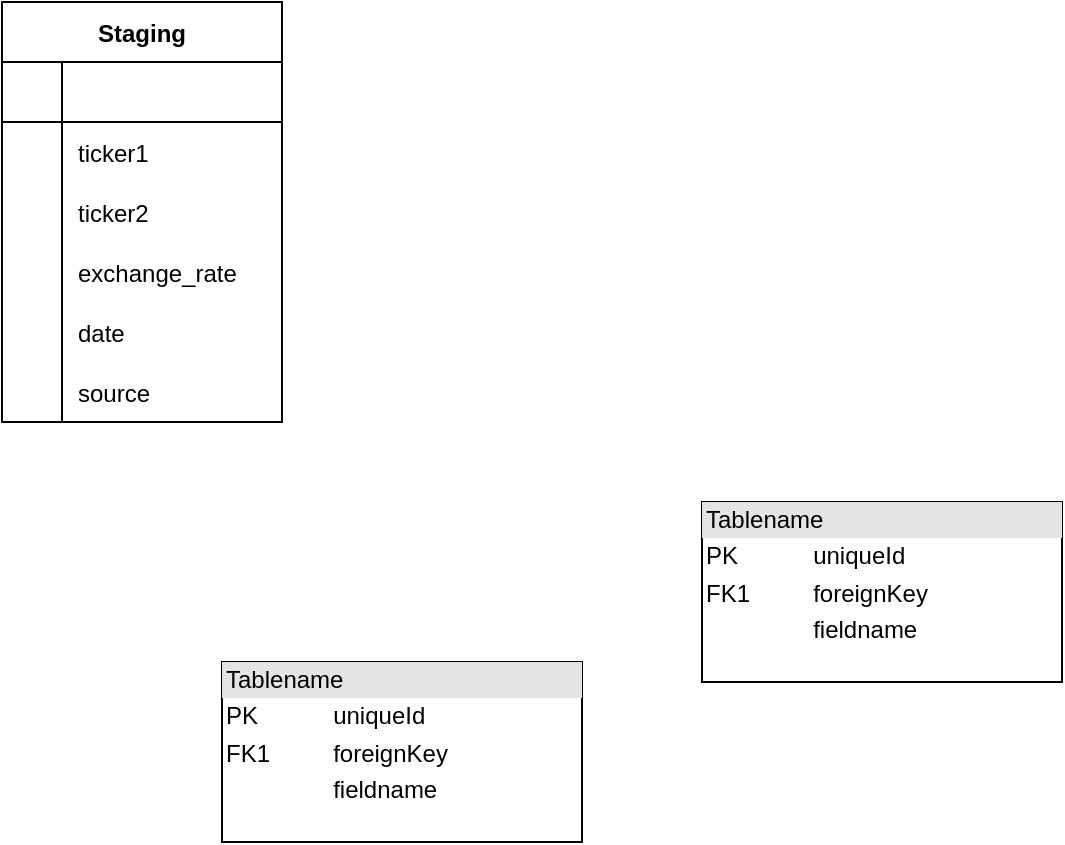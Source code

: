<mxfile version="14.8.2" type="github">
  <diagram id="nCkO1fu6vcOP9XlbA8yM" name="Page-1">
    <mxGraphModel dx="813" dy="574" grid="1" gridSize="10" guides="1" tooltips="1" connect="1" arrows="1" fold="1" page="1" pageScale="1" pageWidth="827" pageHeight="1169" math="0" shadow="0">
      <root>
        <mxCell id="0" />
        <mxCell id="1" parent="0" />
        <mxCell id="VOwpyaz6d82gtBryk_TF-12" value="&lt;div style=&quot;box-sizing:border-box;width:100%;background:#e4e4e4;padding:2px;&quot;&gt;Tablename&lt;/div&gt;&lt;table style=&quot;width:100%;font-size:1em;&quot; cellpadding=&quot;2&quot; cellspacing=&quot;0&quot;&gt;&lt;tr&gt;&lt;td&gt;PK&lt;/td&gt;&lt;td&gt;uniqueId&lt;/td&gt;&lt;/tr&gt;&lt;tr&gt;&lt;td&gt;FK1&lt;/td&gt;&lt;td&gt;foreignKey&lt;/td&gt;&lt;/tr&gt;&lt;tr&gt;&lt;td&gt;&lt;/td&gt;&lt;td&gt;fieldname&lt;/td&gt;&lt;/tr&gt;&lt;/table&gt;" style="verticalAlign=top;align=left;overflow=fill;html=1;" parent="1" vertex="1">
          <mxGeometry x="430" y="460" width="180" height="90" as="geometry" />
        </mxCell>
        <mxCell id="VOwpyaz6d82gtBryk_TF-15" value="&lt;div style=&quot;box-sizing:border-box;width:100%;background:#e4e4e4;padding:2px;&quot;&gt;Tablename&lt;/div&gt;&lt;table style=&quot;width:100%;font-size:1em;&quot; cellpadding=&quot;2&quot; cellspacing=&quot;0&quot;&gt;&lt;tr&gt;&lt;td&gt;PK&lt;/td&gt;&lt;td&gt;uniqueId&lt;/td&gt;&lt;/tr&gt;&lt;tr&gt;&lt;td&gt;FK1&lt;/td&gt;&lt;td&gt;foreignKey&lt;/td&gt;&lt;/tr&gt;&lt;tr&gt;&lt;td&gt;&lt;/td&gt;&lt;td&gt;fieldname&lt;/td&gt;&lt;/tr&gt;&lt;/table&gt;" style="verticalAlign=top;align=left;overflow=fill;html=1;" parent="1" vertex="1">
          <mxGeometry x="190" y="540" width="180" height="90" as="geometry" />
        </mxCell>
        <mxCell id="BZU4fYNqjMENKs2myZzt-1" value="Staging" style="shape=table;startSize=30;container=1;collapsible=1;childLayout=tableLayout;fixedRows=1;rowLines=0;fontStyle=1;align=center;resizeLast=1;" vertex="1" parent="1">
          <mxGeometry x="80" y="210" width="140" height="210" as="geometry" />
        </mxCell>
        <mxCell id="BZU4fYNqjMENKs2myZzt-2" value="" style="shape=partialRectangle;collapsible=0;dropTarget=0;pointerEvents=0;fillColor=none;top=0;left=0;bottom=1;right=0;points=[[0,0.5],[1,0.5]];portConstraint=eastwest;" vertex="1" parent="BZU4fYNqjMENKs2myZzt-1">
          <mxGeometry y="30" width="140" height="30" as="geometry" />
        </mxCell>
        <mxCell id="BZU4fYNqjMENKs2myZzt-3" value="" style="shape=partialRectangle;connectable=0;fillColor=none;top=0;left=0;bottom=0;right=0;fontStyle=1;overflow=hidden;" vertex="1" parent="BZU4fYNqjMENKs2myZzt-2">
          <mxGeometry width="30" height="30" as="geometry" />
        </mxCell>
        <mxCell id="BZU4fYNqjMENKs2myZzt-4" value="" style="shape=partialRectangle;connectable=0;fillColor=none;top=0;left=0;bottom=0;right=0;align=left;spacingLeft=6;fontStyle=5;overflow=hidden;" vertex="1" parent="BZU4fYNqjMENKs2myZzt-2">
          <mxGeometry x="30" width="110" height="30" as="geometry" />
        </mxCell>
        <mxCell id="BZU4fYNqjMENKs2myZzt-5" value="" style="shape=partialRectangle;collapsible=0;dropTarget=0;pointerEvents=0;fillColor=none;top=0;left=0;bottom=0;right=0;points=[[0,0.5],[1,0.5]];portConstraint=eastwest;" vertex="1" parent="BZU4fYNqjMENKs2myZzt-1">
          <mxGeometry y="60" width="140" height="30" as="geometry" />
        </mxCell>
        <mxCell id="BZU4fYNqjMENKs2myZzt-6" value="" style="shape=partialRectangle;connectable=0;fillColor=none;top=0;left=0;bottom=0;right=0;editable=1;overflow=hidden;" vertex="1" parent="BZU4fYNqjMENKs2myZzt-5">
          <mxGeometry width="30" height="30" as="geometry" />
        </mxCell>
        <mxCell id="BZU4fYNqjMENKs2myZzt-7" value="ticker1" style="shape=partialRectangle;connectable=0;fillColor=none;top=0;left=0;bottom=0;right=0;align=left;spacingLeft=6;overflow=hidden;" vertex="1" parent="BZU4fYNqjMENKs2myZzt-5">
          <mxGeometry x="30" width="110" height="30" as="geometry" />
        </mxCell>
        <mxCell id="BZU4fYNqjMENKs2myZzt-8" value="" style="shape=partialRectangle;collapsible=0;dropTarget=0;pointerEvents=0;fillColor=none;top=0;left=0;bottom=0;right=0;points=[[0,0.5],[1,0.5]];portConstraint=eastwest;" vertex="1" parent="BZU4fYNqjMENKs2myZzt-1">
          <mxGeometry y="90" width="140" height="30" as="geometry" />
        </mxCell>
        <mxCell id="BZU4fYNqjMENKs2myZzt-9" value="" style="shape=partialRectangle;connectable=0;fillColor=none;top=0;left=0;bottom=0;right=0;editable=1;overflow=hidden;" vertex="1" parent="BZU4fYNqjMENKs2myZzt-8">
          <mxGeometry width="30" height="30" as="geometry" />
        </mxCell>
        <mxCell id="BZU4fYNqjMENKs2myZzt-10" value="ticker2" style="shape=partialRectangle;connectable=0;fillColor=none;top=0;left=0;bottom=0;right=0;align=left;spacingLeft=6;overflow=hidden;" vertex="1" parent="BZU4fYNqjMENKs2myZzt-8">
          <mxGeometry x="30" width="110" height="30" as="geometry" />
        </mxCell>
        <mxCell id="BZU4fYNqjMENKs2myZzt-11" value="" style="shape=partialRectangle;collapsible=0;dropTarget=0;pointerEvents=0;fillColor=none;top=0;left=0;bottom=0;right=0;points=[[0,0.5],[1,0.5]];portConstraint=eastwest;" vertex="1" parent="BZU4fYNqjMENKs2myZzt-1">
          <mxGeometry y="120" width="140" height="30" as="geometry" />
        </mxCell>
        <mxCell id="BZU4fYNqjMENKs2myZzt-12" value="" style="shape=partialRectangle;connectable=0;fillColor=none;top=0;left=0;bottom=0;right=0;editable=1;overflow=hidden;" vertex="1" parent="BZU4fYNqjMENKs2myZzt-11">
          <mxGeometry width="30" height="30" as="geometry" />
        </mxCell>
        <mxCell id="BZU4fYNqjMENKs2myZzt-13" value="exchange_rate" style="shape=partialRectangle;connectable=0;fillColor=none;top=0;left=0;bottom=0;right=0;align=left;spacingLeft=6;overflow=hidden;" vertex="1" parent="BZU4fYNqjMENKs2myZzt-11">
          <mxGeometry x="30" width="110" height="30" as="geometry" />
        </mxCell>
        <mxCell id="BZU4fYNqjMENKs2myZzt-23" style="shape=partialRectangle;collapsible=0;dropTarget=0;pointerEvents=0;fillColor=none;top=0;left=0;bottom=0;right=0;points=[[0,0.5],[1,0.5]];portConstraint=eastwest;" vertex="1" parent="BZU4fYNqjMENKs2myZzt-1">
          <mxGeometry y="150" width="140" height="30" as="geometry" />
        </mxCell>
        <mxCell id="BZU4fYNqjMENKs2myZzt-24" style="shape=partialRectangle;connectable=0;fillColor=none;top=0;left=0;bottom=0;right=0;editable=1;overflow=hidden;" vertex="1" parent="BZU4fYNqjMENKs2myZzt-23">
          <mxGeometry width="30" height="30" as="geometry" />
        </mxCell>
        <mxCell id="BZU4fYNqjMENKs2myZzt-25" value="date" style="shape=partialRectangle;connectable=0;fillColor=none;top=0;left=0;bottom=0;right=0;align=left;spacingLeft=6;overflow=hidden;" vertex="1" parent="BZU4fYNqjMENKs2myZzt-23">
          <mxGeometry x="30" width="110" height="30" as="geometry" />
        </mxCell>
        <mxCell id="BZU4fYNqjMENKs2myZzt-26" style="shape=partialRectangle;collapsible=0;dropTarget=0;pointerEvents=0;fillColor=none;top=0;left=0;bottom=0;right=0;points=[[0,0.5],[1,0.5]];portConstraint=eastwest;" vertex="1" parent="BZU4fYNqjMENKs2myZzt-1">
          <mxGeometry y="180" width="140" height="30" as="geometry" />
        </mxCell>
        <mxCell id="BZU4fYNqjMENKs2myZzt-27" style="shape=partialRectangle;connectable=0;fillColor=none;top=0;left=0;bottom=0;right=0;editable=1;overflow=hidden;" vertex="1" parent="BZU4fYNqjMENKs2myZzt-26">
          <mxGeometry width="30" height="30" as="geometry" />
        </mxCell>
        <mxCell id="BZU4fYNqjMENKs2myZzt-28" value="source" style="shape=partialRectangle;connectable=0;fillColor=none;top=0;left=0;bottom=0;right=0;align=left;spacingLeft=6;overflow=hidden;" vertex="1" parent="BZU4fYNqjMENKs2myZzt-26">
          <mxGeometry x="30" width="110" height="30" as="geometry" />
        </mxCell>
      </root>
    </mxGraphModel>
  </diagram>
</mxfile>
